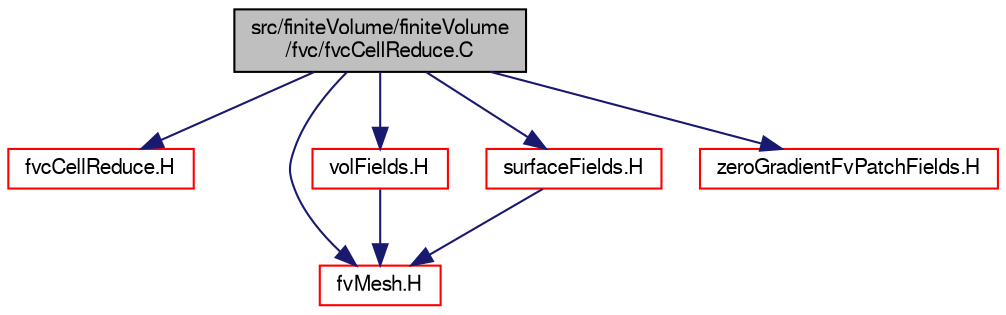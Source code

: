 digraph "src/finiteVolume/finiteVolume/fvc/fvcCellReduce.C"
{
  bgcolor="transparent";
  edge [fontname="FreeSans",fontsize="10",labelfontname="FreeSans",labelfontsize="10"];
  node [fontname="FreeSans",fontsize="10",shape=record];
  Node0 [label="src/finiteVolume/finiteVolume\l/fvc/fvcCellReduce.C",height=0.2,width=0.4,color="black", fillcolor="grey75", style="filled", fontcolor="black"];
  Node0 -> Node1 [color="midnightblue",fontsize="10",style="solid",fontname="FreeSans"];
  Node1 [label="fvcCellReduce.H",height=0.2,width=0.4,color="red",URL="$a02936.html",tooltip="Construct a volume field from a surface field using a combine operator. "];
  Node0 -> Node61 [color="midnightblue",fontsize="10",style="solid",fontname="FreeSans"];
  Node61 [label="fvMesh.H",height=0.2,width=0.4,color="red",URL="$a03533.html"];
  Node0 -> Node269 [color="midnightblue",fontsize="10",style="solid",fontname="FreeSans"];
  Node269 [label="volFields.H",height=0.2,width=0.4,color="red",URL="$a02750.html"];
  Node269 -> Node61 [color="midnightblue",fontsize="10",style="solid",fontname="FreeSans"];
  Node0 -> Node301 [color="midnightblue",fontsize="10",style="solid",fontname="FreeSans"];
  Node301 [label="surfaceFields.H",height=0.2,width=0.4,color="red",URL="$a02735.html",tooltip="Foam::surfaceFields. "];
  Node301 -> Node61 [color="midnightblue",fontsize="10",style="solid",fontname="FreeSans"];
  Node0 -> Node308 [color="midnightblue",fontsize="10",style="solid",fontname="FreeSans"];
  Node308 [label="zeroGradientFvPatchFields.H",height=0.2,width=0.4,color="red",URL="$a01547.html"];
}
